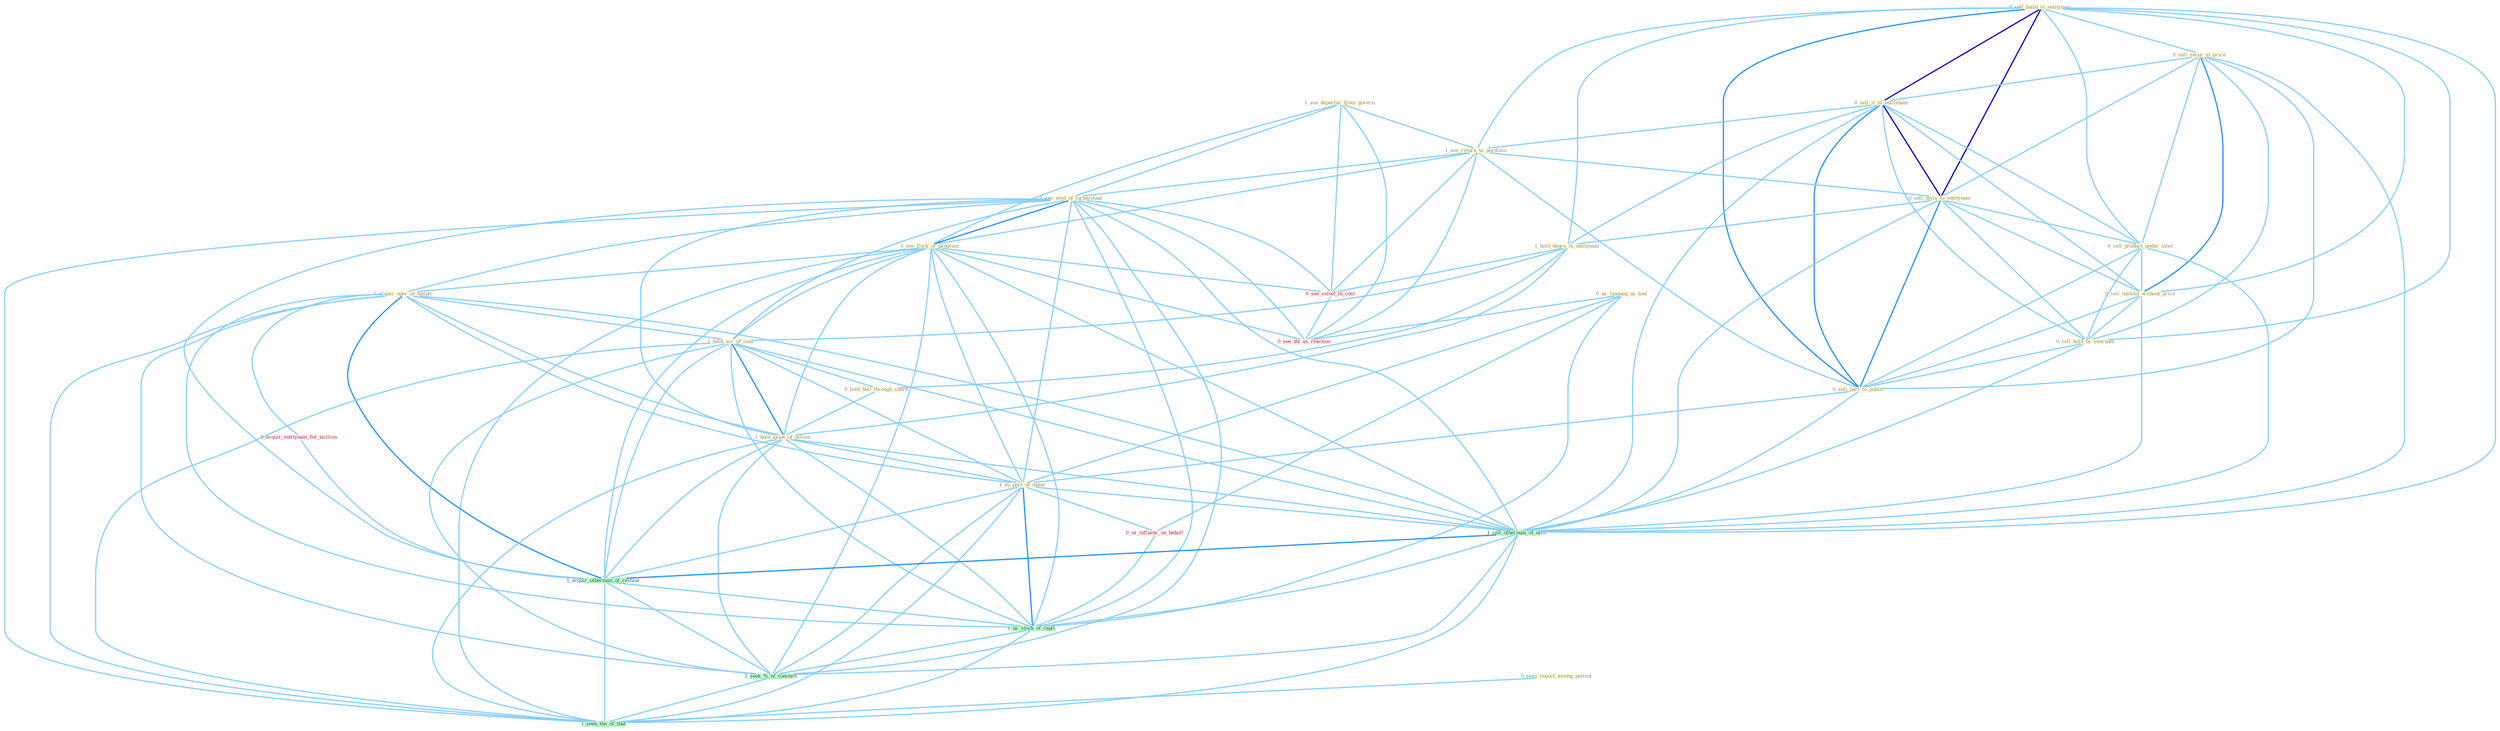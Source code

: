 Graph G{ 
    node
    [shape=polygon,style=filled,width=.5,height=.06,color="#BDFCC9",fixedsize=true,fontsize=4,
    fontcolor="#2f4f4f"];
    {node
    [color="#ffffe0", fontcolor="#8b7d6b"] "1_see_departur_from_govern " "0_sell_build_to_entitynam " "0_sell_secur_at_price " "0_sell_it_to_entitynam " "1_see_return_to_portfolio " "1_see_evid_of_turnaround " "0_sell_divis_to_entitynam " "0_sell_product_under_label " "1_see_flock_of_program " "0_sell_institut_without_price " "1_acquir_oper_of_hospit " "1_hold_degre_in_entitynam " "0_us_languag_as_tool " "1_hold_acr_of_land " "0_hold_half_through_share " "0_sell_hold_by_yearnum " "0_sell_part_to_public " "1_hold_asset_of_billion " "1_us_part_of_name " "0_seen_report_among_patient "}
{node [color="#fff0f5", fontcolor="#b22222"] "0_acquir_entitynam_for_million " "0_us_influenc_on_behalf " "0_see_relief_in_cost " "0_see_thi_as_reaction "}
edge [color="#B0E2FF"];

	"1_see_departur_from_govern " -- "1_see_return_to_portfolio " [w="1", color="#87cefa" ];
	"1_see_departur_from_govern " -- "1_see_evid_of_turnaround " [w="1", color="#87cefa" ];
	"1_see_departur_from_govern " -- "1_see_flock_of_program " [w="1", color="#87cefa" ];
	"1_see_departur_from_govern " -- "0_see_relief_in_cost " [w="1", color="#87cefa" ];
	"1_see_departur_from_govern " -- "0_see_thi_as_reaction " [w="1", color="#87cefa" ];
	"0_sell_build_to_entitynam " -- "0_sell_secur_at_price " [w="1", color="#87cefa" ];
	"0_sell_build_to_entitynam " -- "0_sell_it_to_entitynam " [w="3", color="#0000cd" , len=0.6];
	"0_sell_build_to_entitynam " -- "1_see_return_to_portfolio " [w="1", color="#87cefa" ];
	"0_sell_build_to_entitynam " -- "0_sell_divis_to_entitynam " [w="3", color="#0000cd" , len=0.6];
	"0_sell_build_to_entitynam " -- "0_sell_product_under_label " [w="1", color="#87cefa" ];
	"0_sell_build_to_entitynam " -- "0_sell_institut_without_price " [w="1", color="#87cefa" ];
	"0_sell_build_to_entitynam " -- "1_hold_degre_in_entitynam " [w="1", color="#87cefa" ];
	"0_sell_build_to_entitynam " -- "0_sell_hold_by_yearnum " [w="1", color="#87cefa" ];
	"0_sell_build_to_entitynam " -- "0_sell_part_to_public " [w="2", color="#1e90ff" , len=0.8];
	"0_sell_build_to_entitynam " -- "1_sell_othernum_of_offic " [w="1", color="#87cefa" ];
	"0_sell_secur_at_price " -- "0_sell_it_to_entitynam " [w="1", color="#87cefa" ];
	"0_sell_secur_at_price " -- "0_sell_divis_to_entitynam " [w="1", color="#87cefa" ];
	"0_sell_secur_at_price " -- "0_sell_product_under_label " [w="1", color="#87cefa" ];
	"0_sell_secur_at_price " -- "0_sell_institut_without_price " [w="2", color="#1e90ff" , len=0.8];
	"0_sell_secur_at_price " -- "0_sell_hold_by_yearnum " [w="1", color="#87cefa" ];
	"0_sell_secur_at_price " -- "0_sell_part_to_public " [w="1", color="#87cefa" ];
	"0_sell_secur_at_price " -- "1_sell_othernum_of_offic " [w="1", color="#87cefa" ];
	"0_sell_it_to_entitynam " -- "1_see_return_to_portfolio " [w="1", color="#87cefa" ];
	"0_sell_it_to_entitynam " -- "0_sell_divis_to_entitynam " [w="3", color="#0000cd" , len=0.6];
	"0_sell_it_to_entitynam " -- "0_sell_product_under_label " [w="1", color="#87cefa" ];
	"0_sell_it_to_entitynam " -- "0_sell_institut_without_price " [w="1", color="#87cefa" ];
	"0_sell_it_to_entitynam " -- "1_hold_degre_in_entitynam " [w="1", color="#87cefa" ];
	"0_sell_it_to_entitynam " -- "0_sell_hold_by_yearnum " [w="1", color="#87cefa" ];
	"0_sell_it_to_entitynam " -- "0_sell_part_to_public " [w="2", color="#1e90ff" , len=0.8];
	"0_sell_it_to_entitynam " -- "1_sell_othernum_of_offic " [w="1", color="#87cefa" ];
	"1_see_return_to_portfolio " -- "1_see_evid_of_turnaround " [w="1", color="#87cefa" ];
	"1_see_return_to_portfolio " -- "0_sell_divis_to_entitynam " [w="1", color="#87cefa" ];
	"1_see_return_to_portfolio " -- "1_see_flock_of_program " [w="1", color="#87cefa" ];
	"1_see_return_to_portfolio " -- "0_sell_part_to_public " [w="1", color="#87cefa" ];
	"1_see_return_to_portfolio " -- "0_see_relief_in_cost " [w="1", color="#87cefa" ];
	"1_see_return_to_portfolio " -- "0_see_thi_as_reaction " [w="1", color="#87cefa" ];
	"1_see_evid_of_turnaround " -- "1_see_flock_of_program " [w="2", color="#1e90ff" , len=0.8];
	"1_see_evid_of_turnaround " -- "1_acquir_oper_of_hospit " [w="1", color="#87cefa" ];
	"1_see_evid_of_turnaround " -- "1_hold_acr_of_land " [w="1", color="#87cefa" ];
	"1_see_evid_of_turnaround " -- "1_hold_asset_of_billion " [w="1", color="#87cefa" ];
	"1_see_evid_of_turnaround " -- "1_us_part_of_name " [w="1", color="#87cefa" ];
	"1_see_evid_of_turnaround " -- "1_sell_othernum_of_offic " [w="1", color="#87cefa" ];
	"1_see_evid_of_turnaround " -- "0_see_relief_in_cost " [w="1", color="#87cefa" ];
	"1_see_evid_of_turnaround " -- "0_see_thi_as_reaction " [w="1", color="#87cefa" ];
	"1_see_evid_of_turnaround " -- "1_acquir_othernum_of_restaur " [w="1", color="#87cefa" ];
	"1_see_evid_of_turnaround " -- "1_us_stock_of_capit " [w="1", color="#87cefa" ];
	"1_see_evid_of_turnaround " -- "1_seek_%_of_concern " [w="1", color="#87cefa" ];
	"1_see_evid_of_turnaround " -- "1_seen_the_of_that " [w="1", color="#87cefa" ];
	"0_sell_divis_to_entitynam " -- "0_sell_product_under_label " [w="1", color="#87cefa" ];
	"0_sell_divis_to_entitynam " -- "0_sell_institut_without_price " [w="1", color="#87cefa" ];
	"0_sell_divis_to_entitynam " -- "1_hold_degre_in_entitynam " [w="1", color="#87cefa" ];
	"0_sell_divis_to_entitynam " -- "0_sell_hold_by_yearnum " [w="1", color="#87cefa" ];
	"0_sell_divis_to_entitynam " -- "0_sell_part_to_public " [w="2", color="#1e90ff" , len=0.8];
	"0_sell_divis_to_entitynam " -- "1_sell_othernum_of_offic " [w="1", color="#87cefa" ];
	"0_sell_product_under_label " -- "0_sell_institut_without_price " [w="1", color="#87cefa" ];
	"0_sell_product_under_label " -- "0_sell_hold_by_yearnum " [w="1", color="#87cefa" ];
	"0_sell_product_under_label " -- "0_sell_part_to_public " [w="1", color="#87cefa" ];
	"0_sell_product_under_label " -- "1_sell_othernum_of_offic " [w="1", color="#87cefa" ];
	"1_see_flock_of_program " -- "1_acquir_oper_of_hospit " [w="1", color="#87cefa" ];
	"1_see_flock_of_program " -- "1_hold_acr_of_land " [w="1", color="#87cefa" ];
	"1_see_flock_of_program " -- "1_hold_asset_of_billion " [w="1", color="#87cefa" ];
	"1_see_flock_of_program " -- "1_us_part_of_name " [w="1", color="#87cefa" ];
	"1_see_flock_of_program " -- "1_sell_othernum_of_offic " [w="1", color="#87cefa" ];
	"1_see_flock_of_program " -- "0_see_relief_in_cost " [w="1", color="#87cefa" ];
	"1_see_flock_of_program " -- "0_see_thi_as_reaction " [w="1", color="#87cefa" ];
	"1_see_flock_of_program " -- "1_acquir_othernum_of_restaur " [w="1", color="#87cefa" ];
	"1_see_flock_of_program " -- "1_us_stock_of_capit " [w="1", color="#87cefa" ];
	"1_see_flock_of_program " -- "1_seek_%_of_concern " [w="1", color="#87cefa" ];
	"1_see_flock_of_program " -- "1_seen_the_of_that " [w="1", color="#87cefa" ];
	"0_sell_institut_without_price " -- "0_sell_hold_by_yearnum " [w="1", color="#87cefa" ];
	"0_sell_institut_without_price " -- "0_sell_part_to_public " [w="1", color="#87cefa" ];
	"0_sell_institut_without_price " -- "1_sell_othernum_of_offic " [w="1", color="#87cefa" ];
	"1_acquir_oper_of_hospit " -- "1_hold_acr_of_land " [w="1", color="#87cefa" ];
	"1_acquir_oper_of_hospit " -- "1_hold_asset_of_billion " [w="1", color="#87cefa" ];
	"1_acquir_oper_of_hospit " -- "1_us_part_of_name " [w="1", color="#87cefa" ];
	"1_acquir_oper_of_hospit " -- "0_acquir_entitynam_for_million " [w="1", color="#87cefa" ];
	"1_acquir_oper_of_hospit " -- "1_sell_othernum_of_offic " [w="1", color="#87cefa" ];
	"1_acquir_oper_of_hospit " -- "1_acquir_othernum_of_restaur " [w="2", color="#1e90ff" , len=0.8];
	"1_acquir_oper_of_hospit " -- "1_us_stock_of_capit " [w="1", color="#87cefa" ];
	"1_acquir_oper_of_hospit " -- "1_seek_%_of_concern " [w="1", color="#87cefa" ];
	"1_acquir_oper_of_hospit " -- "1_seen_the_of_that " [w="1", color="#87cefa" ];
	"1_hold_degre_in_entitynam " -- "1_hold_acr_of_land " [w="1", color="#87cefa" ];
	"1_hold_degre_in_entitynam " -- "0_hold_half_through_share " [w="1", color="#87cefa" ];
	"1_hold_degre_in_entitynam " -- "1_hold_asset_of_billion " [w="1", color="#87cefa" ];
	"1_hold_degre_in_entitynam " -- "0_see_relief_in_cost " [w="1", color="#87cefa" ];
	"0_us_languag_as_tool " -- "1_us_part_of_name " [w="1", color="#87cefa" ];
	"0_us_languag_as_tool " -- "0_us_influenc_on_behalf " [w="1", color="#87cefa" ];
	"0_us_languag_as_tool " -- "0_see_thi_as_reaction " [w="1", color="#87cefa" ];
	"0_us_languag_as_tool " -- "1_us_stock_of_capit " [w="1", color="#87cefa" ];
	"1_hold_acr_of_land " -- "0_hold_half_through_share " [w="1", color="#87cefa" ];
	"1_hold_acr_of_land " -- "1_hold_asset_of_billion " [w="2", color="#1e90ff" , len=0.8];
	"1_hold_acr_of_land " -- "1_us_part_of_name " [w="1", color="#87cefa" ];
	"1_hold_acr_of_land " -- "1_sell_othernum_of_offic " [w="1", color="#87cefa" ];
	"1_hold_acr_of_land " -- "1_acquir_othernum_of_restaur " [w="1", color="#87cefa" ];
	"1_hold_acr_of_land " -- "1_us_stock_of_capit " [w="1", color="#87cefa" ];
	"1_hold_acr_of_land " -- "1_seek_%_of_concern " [w="1", color="#87cefa" ];
	"1_hold_acr_of_land " -- "1_seen_the_of_that " [w="1", color="#87cefa" ];
	"0_hold_half_through_share " -- "1_hold_asset_of_billion " [w="1", color="#87cefa" ];
	"0_sell_hold_by_yearnum " -- "0_sell_part_to_public " [w="1", color="#87cefa" ];
	"0_sell_hold_by_yearnum " -- "1_sell_othernum_of_offic " [w="1", color="#87cefa" ];
	"0_sell_part_to_public " -- "1_us_part_of_name " [w="1", color="#87cefa" ];
	"0_sell_part_to_public " -- "1_sell_othernum_of_offic " [w="1", color="#87cefa" ];
	"1_hold_asset_of_billion " -- "1_us_part_of_name " [w="1", color="#87cefa" ];
	"1_hold_asset_of_billion " -- "1_sell_othernum_of_offic " [w="1", color="#87cefa" ];
	"1_hold_asset_of_billion " -- "1_acquir_othernum_of_restaur " [w="1", color="#87cefa" ];
	"1_hold_asset_of_billion " -- "1_us_stock_of_capit " [w="1", color="#87cefa" ];
	"1_hold_asset_of_billion " -- "1_seek_%_of_concern " [w="1", color="#87cefa" ];
	"1_hold_asset_of_billion " -- "1_seen_the_of_that " [w="1", color="#87cefa" ];
	"1_us_part_of_name " -- "1_sell_othernum_of_offic " [w="1", color="#87cefa" ];
	"1_us_part_of_name " -- "0_us_influenc_on_behalf " [w="1", color="#87cefa" ];
	"1_us_part_of_name " -- "1_acquir_othernum_of_restaur " [w="1", color="#87cefa" ];
	"1_us_part_of_name " -- "1_us_stock_of_capit " [w="2", color="#1e90ff" , len=0.8];
	"1_us_part_of_name " -- "1_seek_%_of_concern " [w="1", color="#87cefa" ];
	"1_us_part_of_name " -- "1_seen_the_of_that " [w="1", color="#87cefa" ];
	"0_seen_report_among_patient " -- "1_seen_the_of_that " [w="1", color="#87cefa" ];
	"0_acquir_entitynam_for_million " -- "1_acquir_othernum_of_restaur " [w="1", color="#87cefa" ];
	"1_sell_othernum_of_offic " -- "1_acquir_othernum_of_restaur " [w="2", color="#1e90ff" , len=0.8];
	"1_sell_othernum_of_offic " -- "1_us_stock_of_capit " [w="1", color="#87cefa" ];
	"1_sell_othernum_of_offic " -- "1_seek_%_of_concern " [w="1", color="#87cefa" ];
	"1_sell_othernum_of_offic " -- "1_seen_the_of_that " [w="1", color="#87cefa" ];
	"0_us_influenc_on_behalf " -- "1_us_stock_of_capit " [w="1", color="#87cefa" ];
	"0_see_relief_in_cost " -- "0_see_thi_as_reaction " [w="1", color="#87cefa" ];
	"1_acquir_othernum_of_restaur " -- "1_us_stock_of_capit " [w="1", color="#87cefa" ];
	"1_acquir_othernum_of_restaur " -- "1_seek_%_of_concern " [w="1", color="#87cefa" ];
	"1_acquir_othernum_of_restaur " -- "1_seen_the_of_that " [w="1", color="#87cefa" ];
	"1_us_stock_of_capit " -- "1_seek_%_of_concern " [w="1", color="#87cefa" ];
	"1_us_stock_of_capit " -- "1_seen_the_of_that " [w="1", color="#87cefa" ];
	"1_seek_%_of_concern " -- "1_seen_the_of_that " [w="1", color="#87cefa" ];
}